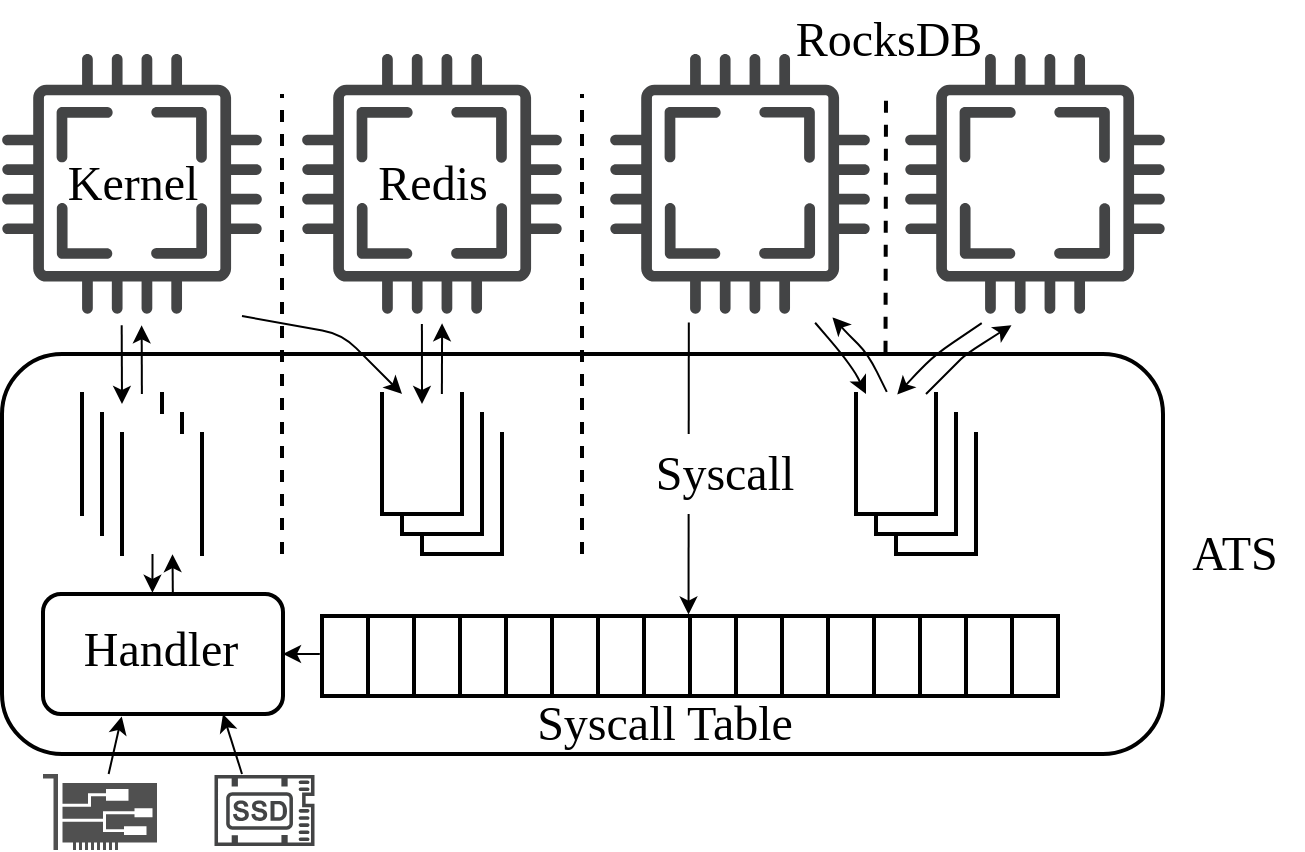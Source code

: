 <mxfile>
    <diagram id="RznZ8jaRm5gdOWH3J7R5" name="第 1 页">
        <mxGraphModel dx="1141" dy="721" grid="1" gridSize="10" guides="1" tooltips="1" connect="1" arrows="1" fold="1" page="1" pageScale="1" pageWidth="827" pageHeight="1169" math="0" shadow="0">
            <root>
                <mxCell id="0"/>
                <mxCell id="1" parent="0"/>
                <mxCell id="154" value="" style="rounded=1;whiteSpace=wrap;html=1;strokeWidth=2;" parent="1" vertex="1">
                    <mxGeometry x="110" y="300" width="580.5" height="200" as="geometry"/>
                </mxCell>
                <mxCell id="10" value="" style="endArrow=none;dashed=1;html=1;strokeWidth=2;rounded=1;" parent="1" edge="1">
                    <mxGeometry width="50" height="50" relative="1" as="geometry">
                        <mxPoint x="250" y="400" as="sourcePoint"/>
                        <mxPoint x="250" y="170" as="targetPoint"/>
                    </mxGeometry>
                </mxCell>
                <mxCell id="11" value="" style="endArrow=none;dashed=1;html=1;strokeWidth=2;rounded=1;" parent="1" edge="1">
                    <mxGeometry width="50" height="50" relative="1" as="geometry">
                        <mxPoint x="400" y="400" as="sourcePoint"/>
                        <mxPoint x="400" y="170" as="targetPoint"/>
                    </mxGeometry>
                </mxCell>
                <mxCell id="119" value="" style="group;rotation=-180;" parent="1" vertex="1" connectable="0">
                    <mxGeometry x="300" y="320" width="60" height="80" as="geometry"/>
                </mxCell>
                <mxCell id="120" value="" style="shape=partialRectangle;whiteSpace=wrap;html=1;bottom=1;right=1;left=1;top=0;fillColor=default;routingCenterX=-0.5;rounded=1;strokeWidth=2;fontFamily=Times New Roman;fontSize=48;rotation=-360;container=0;" parent="119" vertex="1">
                    <mxGeometry x="20" y="20" width="40" height="60" as="geometry"/>
                </mxCell>
                <mxCell id="121" value="" style="shape=partialRectangle;whiteSpace=wrap;html=1;bottom=1;right=1;left=1;top=0;fillColor=default;routingCenterX=-0.5;rounded=1;strokeWidth=2;fontFamily=Times New Roman;fontSize=48;rotation=-360;container=0;" parent="119" vertex="1">
                    <mxGeometry x="10" y="10" width="40" height="60" as="geometry"/>
                </mxCell>
                <mxCell id="122" value="" style="shape=partialRectangle;whiteSpace=wrap;html=1;bottom=1;right=1;left=1;top=0;fillColor=default;routingCenterX=-0.5;rounded=1;strokeWidth=2;fontFamily=Times New Roman;fontSize=48;rotation=-360;container=0;" parent="119" vertex="1">
                    <mxGeometry width="40" height="60" as="geometry"/>
                </mxCell>
                <mxCell id="123" value="" style="group;rotation=-180;" parent="1" vertex="1" connectable="0">
                    <mxGeometry x="537" y="320" width="60" height="80" as="geometry"/>
                </mxCell>
                <mxCell id="124" value="" style="shape=partialRectangle;whiteSpace=wrap;html=1;bottom=1;right=1;left=1;top=0;fillColor=default;routingCenterX=-0.5;rounded=1;strokeWidth=2;fontFamily=Times New Roman;fontSize=48;rotation=-360;container=0;" parent="123" vertex="1">
                    <mxGeometry x="20" y="20" width="40" height="60" as="geometry"/>
                </mxCell>
                <mxCell id="125" value="" style="shape=partialRectangle;whiteSpace=wrap;html=1;bottom=1;right=1;left=1;top=0;fillColor=default;routingCenterX=-0.5;rounded=1;strokeWidth=2;fontFamily=Times New Roman;fontSize=48;rotation=-360;container=0;" parent="123" vertex="1">
                    <mxGeometry x="10" y="10" width="40" height="60" as="geometry"/>
                </mxCell>
                <mxCell id="126" value="" style="shape=partialRectangle;whiteSpace=wrap;html=1;bottom=1;right=1;left=1;top=0;fillColor=default;routingCenterX=-0.5;rounded=1;strokeWidth=2;fontFamily=Times New Roman;fontSize=48;rotation=-360;container=0;" parent="123" vertex="1">
                    <mxGeometry width="40" height="60" as="geometry"/>
                </mxCell>
                <mxCell id="142" value="" style="endArrow=none;dashed=1;html=1;strokeWidth=2;rounded=1;exitX=0.761;exitY=-0.003;exitDx=0;exitDy=0;exitPerimeter=0;" parent="1" source="154" edge="1">
                    <mxGeometry width="50" height="50" relative="1" as="geometry">
                        <mxPoint x="552" y="290" as="sourcePoint"/>
                        <mxPoint x="552" y="170" as="targetPoint"/>
                    </mxGeometry>
                </mxCell>
                <mxCell id="150" value="&lt;font face=&quot;Times New Roman&quot; style=&quot;font-size: 24px;&quot;&gt;RocksDB&lt;/font&gt;" style="text;html=1;align=center;verticalAlign=middle;resizable=0;points=[];autosize=1;strokeColor=none;fillColor=none;" parent="1" vertex="1">
                    <mxGeometry x="493" y="123" width="120" height="40" as="geometry"/>
                </mxCell>
                <mxCell id="62" value="" style="shape=table;html=1;whiteSpace=wrap;startSize=0;container=1;collapsible=0;childLayout=tableLayout;fontFamily=Times New Roman;fontSize=48;strokeWidth=2;fillColor=#FFFFFF;" parent="1" vertex="1">
                    <mxGeometry x="270" y="431" width="368" height="40" as="geometry"/>
                </mxCell>
                <mxCell id="63" value="" style="shape=tableRow;horizontal=0;startSize=0;swimlaneHead=0;swimlaneBody=0;top=0;left=0;bottom=0;right=0;collapsible=0;dropTarget=0;fillColor=none;points=[[0,0.5],[1,0.5]];portConstraint=eastwest;fontFamily=Times New Roman;fontSize=48;" parent="62" vertex="1">
                    <mxGeometry width="368" height="40" as="geometry"/>
                </mxCell>
                <mxCell id="64" value="" style="shape=partialRectangle;html=1;whiteSpace=wrap;connectable=0;fillColor=none;top=0;left=0;bottom=0;right=0;overflow=hidden;fontFamily=Times New Roman;fontSize=48;" parent="63" vertex="1">
                    <mxGeometry width="23" height="40" as="geometry">
                        <mxRectangle width="23" height="40" as="alternateBounds"/>
                    </mxGeometry>
                </mxCell>
                <mxCell id="102" style="shape=partialRectangle;html=1;whiteSpace=wrap;connectable=0;fillColor=none;top=0;left=0;bottom=0;right=0;overflow=hidden;fontFamily=Times New Roman;fontSize=48;" parent="63" vertex="1">
                    <mxGeometry x="23" width="23" height="40" as="geometry">
                        <mxRectangle width="23" height="40" as="alternateBounds"/>
                    </mxGeometry>
                </mxCell>
                <mxCell id="101" style="shape=partialRectangle;html=1;whiteSpace=wrap;connectable=0;fillColor=none;top=0;left=0;bottom=0;right=0;overflow=hidden;fontFamily=Times New Roman;fontSize=48;" parent="63" vertex="1">
                    <mxGeometry x="46" width="23" height="40" as="geometry">
                        <mxRectangle width="23" height="40" as="alternateBounds"/>
                    </mxGeometry>
                </mxCell>
                <mxCell id="100" style="shape=partialRectangle;html=1;whiteSpace=wrap;connectable=0;fillColor=none;top=0;left=0;bottom=0;right=0;overflow=hidden;fontFamily=Times New Roman;fontSize=48;" parent="63" vertex="1">
                    <mxGeometry x="69" width="23" height="40" as="geometry">
                        <mxRectangle width="23" height="40" as="alternateBounds"/>
                    </mxGeometry>
                </mxCell>
                <mxCell id="99" style="shape=partialRectangle;html=1;whiteSpace=wrap;connectable=0;fillColor=none;top=0;left=0;bottom=0;right=0;overflow=hidden;fontFamily=Times New Roman;fontSize=48;" parent="63" vertex="1">
                    <mxGeometry x="92" width="23" height="40" as="geometry">
                        <mxRectangle width="23" height="40" as="alternateBounds"/>
                    </mxGeometry>
                </mxCell>
                <mxCell id="98" style="shape=partialRectangle;html=1;whiteSpace=wrap;connectable=0;fillColor=none;top=0;left=0;bottom=0;right=0;overflow=hidden;fontFamily=Times New Roman;fontSize=48;" parent="63" vertex="1">
                    <mxGeometry x="115" width="23" height="40" as="geometry">
                        <mxRectangle width="23" height="40" as="alternateBounds"/>
                    </mxGeometry>
                </mxCell>
                <mxCell id="97" style="shape=partialRectangle;html=1;whiteSpace=wrap;connectable=0;fillColor=none;top=0;left=0;bottom=0;right=0;overflow=hidden;fontFamily=Times New Roman;fontSize=48;" parent="63" vertex="1">
                    <mxGeometry x="138" width="23" height="40" as="geometry">
                        <mxRectangle width="23" height="40" as="alternateBounds"/>
                    </mxGeometry>
                </mxCell>
                <mxCell id="96" style="shape=partialRectangle;html=1;whiteSpace=wrap;connectable=0;fillColor=none;top=0;left=0;bottom=0;right=0;overflow=hidden;fontFamily=Times New Roman;fontSize=48;" parent="63" vertex="1">
                    <mxGeometry x="161" width="23" height="40" as="geometry">
                        <mxRectangle width="23" height="40" as="alternateBounds"/>
                    </mxGeometry>
                </mxCell>
                <mxCell id="95" style="shape=partialRectangle;html=1;whiteSpace=wrap;connectable=0;fillColor=none;top=0;left=0;bottom=0;right=0;overflow=hidden;fontFamily=Times New Roman;fontSize=48;" parent="63" vertex="1">
                    <mxGeometry x="184" width="23" height="40" as="geometry">
                        <mxRectangle width="23" height="40" as="alternateBounds"/>
                    </mxGeometry>
                </mxCell>
                <mxCell id="94" style="shape=partialRectangle;html=1;whiteSpace=wrap;connectable=0;fillColor=none;top=0;left=0;bottom=0;right=0;overflow=hidden;fontFamily=Times New Roman;fontSize=48;" parent="63" vertex="1">
                    <mxGeometry x="207" width="23" height="40" as="geometry">
                        <mxRectangle width="23" height="40" as="alternateBounds"/>
                    </mxGeometry>
                </mxCell>
                <mxCell id="160" style="shape=partialRectangle;html=1;whiteSpace=wrap;connectable=0;fillColor=none;top=0;left=0;bottom=0;right=0;overflow=hidden;fontFamily=Times New Roman;fontSize=48;" parent="63" vertex="1">
                    <mxGeometry x="230" width="23" height="40" as="geometry">
                        <mxRectangle width="23" height="40" as="alternateBounds"/>
                    </mxGeometry>
                </mxCell>
                <mxCell id="159" style="shape=partialRectangle;html=1;whiteSpace=wrap;connectable=0;fillColor=none;top=0;left=0;bottom=0;right=0;overflow=hidden;fontFamily=Times New Roman;fontSize=48;" parent="63" vertex="1">
                    <mxGeometry x="253" width="23" height="40" as="geometry">
                        <mxRectangle width="23" height="40" as="alternateBounds"/>
                    </mxGeometry>
                </mxCell>
                <mxCell id="158" style="shape=partialRectangle;html=1;whiteSpace=wrap;connectable=0;fillColor=none;top=0;left=0;bottom=0;right=0;overflow=hidden;fontFamily=Times New Roman;fontSize=48;" parent="63" vertex="1">
                    <mxGeometry x="276" width="23" height="40" as="geometry">
                        <mxRectangle width="23" height="40" as="alternateBounds"/>
                    </mxGeometry>
                </mxCell>
                <mxCell id="157" style="shape=partialRectangle;html=1;whiteSpace=wrap;connectable=0;fillColor=none;top=0;left=0;bottom=0;right=0;overflow=hidden;fontFamily=Times New Roman;fontSize=48;" parent="63" vertex="1">
                    <mxGeometry x="299" width="23" height="40" as="geometry">
                        <mxRectangle width="23" height="40" as="alternateBounds"/>
                    </mxGeometry>
                </mxCell>
                <mxCell id="156" style="shape=partialRectangle;html=1;whiteSpace=wrap;connectable=0;fillColor=none;top=0;left=0;bottom=0;right=0;overflow=hidden;fontFamily=Times New Roman;fontSize=48;" parent="63" vertex="1">
                    <mxGeometry x="322" width="23" height="40" as="geometry">
                        <mxRectangle width="23" height="40" as="alternateBounds"/>
                    </mxGeometry>
                </mxCell>
                <mxCell id="155" style="shape=partialRectangle;html=1;whiteSpace=wrap;connectable=0;fillColor=none;top=0;left=0;bottom=0;right=0;overflow=hidden;fontFamily=Times New Roman;fontSize=48;" parent="63" vertex="1">
                    <mxGeometry x="345" width="23" height="40" as="geometry">
                        <mxRectangle width="23" height="40" as="alternateBounds"/>
                    </mxGeometry>
                </mxCell>
                <mxCell id="164" value="" style="group" parent="1" vertex="1" connectable="0">
                    <mxGeometry x="150" y="320" width="60" height="80" as="geometry"/>
                </mxCell>
                <mxCell id="161" value="" style="shape=partialRectangle;whiteSpace=wrap;html=1;bottom=0;top=0;fillColor=default;strokeWidth=2;" parent="164" vertex="1">
                    <mxGeometry width="40" height="60" as="geometry"/>
                </mxCell>
                <mxCell id="162" value="" style="shape=partialRectangle;whiteSpace=wrap;html=1;bottom=0;top=0;fillColor=default;strokeWidth=2;" parent="164" vertex="1">
                    <mxGeometry x="10" y="10" width="40" height="60" as="geometry"/>
                </mxCell>
                <mxCell id="163" value="" style="shape=partialRectangle;whiteSpace=wrap;html=1;bottom=0;top=0;fillColor=default;strokeWidth=2;" parent="164" vertex="1">
                    <mxGeometry x="20" y="20" width="40" height="60" as="geometry"/>
                </mxCell>
                <mxCell id="165" value="" style="sketch=0;pointerEvents=1;shadow=0;dashed=0;html=1;strokeColor=none;fillColor=#505050;labelPosition=center;verticalLabelPosition=bottom;verticalAlign=top;outlineConnect=0;align=center;shape=mxgraph.office.devices.nic;strokeWidth=2;" parent="1" vertex="1">
                    <mxGeometry x="130.5" y="510" width="57" height="38" as="geometry"/>
                </mxCell>
                <mxCell id="166" value="" style="sketch=0;pointerEvents=1;shadow=0;dashed=0;html=1;strokeColor=none;fillColor=#434445;aspect=fixed;labelPosition=center;verticalLabelPosition=bottom;verticalAlign=top;align=center;outlineConnect=0;shape=mxgraph.vvd.ssd;strokeWidth=2;" parent="1" vertex="1">
                    <mxGeometry x="216.25" y="510.5" width="50" height="35.5" as="geometry"/>
                </mxCell>
                <mxCell id="176" value="" style="endArrow=classic;html=1;strokeWidth=1;entryX=0.367;entryY=1.017;entryDx=0;entryDy=0;entryPerimeter=0;" parent="1" edge="1">
                    <mxGeometry width="50" height="50" relative="1" as="geometry">
                        <mxPoint x="572" y="320" as="sourcePoint"/>
                        <mxPoint x="614.737" y="285.601" as="targetPoint"/>
                        <Array as="points">
                            <mxPoint x="582" y="310"/>
                            <mxPoint x="592" y="300"/>
                        </Array>
                    </mxGeometry>
                </mxCell>
                <mxCell id="177" value="" style="endArrow=classic;html=1;strokeWidth=1;entryX=0.59;entryY=0.005;entryDx=0;entryDy=0;entryPerimeter=0;exitX=0.233;exitY=1.007;exitDx=0;exitDy=0;exitPerimeter=0;" parent="1" edge="1">
                    <mxGeometry width="50" height="50" relative="1" as="geometry">
                        <mxPoint x="599.863" y="284.571" as="sourcePoint"/>
                        <mxPoint x="557.6" y="320.3" as="targetPoint"/>
                        <Array as="points">
                            <mxPoint x="577" y="300"/>
                            <mxPoint x="567" y="310"/>
                        </Array>
                    </mxGeometry>
                </mxCell>
                <mxCell id="184" value="" style="endArrow=classic;html=1;strokeWidth=1;exitX=0.87;exitY=1.005;exitDx=0;exitDy=0;exitPerimeter=0;" parent="1" target="126" edge="1">
                    <mxGeometry width="50" height="50" relative="1" as="geometry">
                        <mxPoint x="516.57" y="284.365" as="sourcePoint"/>
                        <mxPoint x="540" y="320" as="targetPoint"/>
                        <Array as="points">
                            <mxPoint x="530" y="300"/>
                            <mxPoint x="537" y="310"/>
                        </Array>
                    </mxGeometry>
                </mxCell>
                <mxCell id="183" value="" style="endArrow=classic;html=1;strokeWidth=1;exitX=0.31;exitY=-0.018;exitDx=0;exitDy=0;exitPerimeter=0;entryX=0.948;entryY=0.979;entryDx=0;entryDy=0;entryPerimeter=0;" parent="1" edge="1">
                    <mxGeometry width="50" height="50" relative="1" as="geometry">
                        <mxPoint x="552.4" y="318.92" as="sourcePoint"/>
                        <mxPoint x="525.228" y="281.687" as="targetPoint"/>
                        <Array as="points">
                            <mxPoint x="543" y="300"/>
                            <mxPoint x="533" y="290"/>
                        </Array>
                    </mxGeometry>
                </mxCell>
                <mxCell id="173" value="" style="endArrow=classic;html=1;strokeWidth=1;entryX=0.541;entryY=1.008;entryDx=0;entryDy=0;entryPerimeter=0;" parent="1" edge="1">
                    <mxGeometry width="50" height="50" relative="1" as="geometry">
                        <mxPoint x="329.94" y="320" as="sourcePoint"/>
                        <mxPoint x="330.051" y="284.674" as="targetPoint"/>
                    </mxGeometry>
                </mxCell>
                <mxCell id="174" value="" style="endArrow=classic;html=1;strokeWidth=1;entryX=0.5;entryY=0;entryDx=0;entryDy=0;exitX=0.45;exitY=1.011;exitDx=0;exitDy=0;exitPerimeter=0;" parent="1" edge="1">
                    <mxGeometry width="50" height="50" relative="1" as="geometry">
                        <mxPoint x="319.95" y="284.983" as="sourcePoint"/>
                        <mxPoint x="320" y="325" as="targetPoint"/>
                    </mxGeometry>
                </mxCell>
                <mxCell id="169" value="" style="endArrow=classic;html=1;strokeWidth=1;entryX=0.539;entryY=1.008;entryDx=0;entryDy=0;entryPerimeter=0;" parent="1" edge="1">
                    <mxGeometry width="50" height="50" relative="1" as="geometry">
                        <mxPoint x="179.94" y="320" as="sourcePoint"/>
                        <mxPoint x="179.829" y="285.674" as="targetPoint"/>
                    </mxGeometry>
                </mxCell>
                <mxCell id="170" value="" style="endArrow=classic;html=1;strokeWidth=1;entryX=0.5;entryY=0;entryDx=0;entryDy=0;exitX=0.449;exitY=1.007;exitDx=0;exitDy=0;exitPerimeter=0;" parent="1" edge="1">
                    <mxGeometry width="50" height="50" relative="1" as="geometry">
                        <mxPoint x="169.839" y="285.571" as="sourcePoint"/>
                        <mxPoint x="170" y="325" as="targetPoint"/>
                    </mxGeometry>
                </mxCell>
                <mxCell id="186" value="" style="endArrow=classic;html=1;strokeWidth=1;entryX=0.539;entryY=1.008;entryDx=0;entryDy=0;entryPerimeter=0;exitX=0.541;exitY=0.003;exitDx=0;exitDy=0;exitPerimeter=0;" parent="1" source="185" edge="1">
                    <mxGeometry width="50" height="50" relative="1" as="geometry">
                        <mxPoint x="195.36" y="434.43" as="sourcePoint"/>
                        <mxPoint x="195.249" y="400.104" as="targetPoint"/>
                    </mxGeometry>
                </mxCell>
                <mxCell id="187" value="" style="endArrow=classic;html=1;strokeWidth=1;entryX=0.456;entryY=-0.01;entryDx=0;entryDy=0;exitX=0.449;exitY=1.007;exitDx=0;exitDy=0;exitPerimeter=0;entryPerimeter=0;" parent="1" target="185" edge="1">
                    <mxGeometry width="50" height="50" relative="1" as="geometry">
                        <mxPoint x="185.259" y="400.001" as="sourcePoint"/>
                        <mxPoint x="185.42" y="439.43" as="targetPoint"/>
                    </mxGeometry>
                </mxCell>
                <mxCell id="185" value="" style="rounded=1;whiteSpace=wrap;html=1;strokeWidth=2;fillColor=default;" parent="1" vertex="1">
                    <mxGeometry x="130.5" y="420" width="120" height="60" as="geometry"/>
                </mxCell>
                <mxCell id="188" value="&lt;font face=&quot;Times New Roman&quot; style=&quot;font-size: 24px;&quot;&gt;Handler&lt;br&gt;&lt;/font&gt;" style="text;html=1;align=center;verticalAlign=middle;resizable=0;points=[];autosize=1;strokeColor=none;fillColor=none;" parent="1" vertex="1">
                    <mxGeometry x="138.5" y="428" width="100" height="40" as="geometry"/>
                </mxCell>
                <mxCell id="190" value="" style="endArrow=classic;html=1;strokeWidth=1;entryX=0.328;entryY=1.02;entryDx=0;entryDy=0;entryPerimeter=0;" parent="1" source="165" target="185" edge="1">
                    <mxGeometry width="50" height="50" relative="1" as="geometry">
                        <mxPoint x="160" y="502.5" as="sourcePoint"/>
                        <mxPoint x="210" y="452.5" as="targetPoint"/>
                    </mxGeometry>
                </mxCell>
                <mxCell id="192" value="" style="endArrow=classic;html=1;strokeWidth=1;entryX=0.75;entryY=1;entryDx=0;entryDy=0;" parent="1" target="185" edge="1">
                    <mxGeometry width="50" height="50" relative="1" as="geometry">
                        <mxPoint x="230" y="510" as="sourcePoint"/>
                        <mxPoint x="250.496" y="480" as="targetPoint"/>
                    </mxGeometry>
                </mxCell>
                <mxCell id="194" value="" style="endArrow=classic;html=1;strokeWidth=1;strokeColor=#000000;" parent="1" edge="1">
                    <mxGeometry width="50" height="50" relative="1" as="geometry">
                        <mxPoint x="230" y="281" as="sourcePoint"/>
                        <mxPoint x="310" y="320" as="targetPoint"/>
                        <Array as="points">
                            <mxPoint x="280" y="290"/>
                        </Array>
                    </mxGeometry>
                </mxCell>
                <mxCell id="195" value="&lt;font face=&quot;Times New Roman&quot; style=&quot;font-size: 24px;&quot;&gt;Syscall Table&lt;/font&gt;" style="text;html=1;align=center;verticalAlign=middle;resizable=0;points=[];autosize=1;strokeColor=none;fillColor=none;" parent="1" vertex="1">
                    <mxGeometry x="365.5" y="465" width="150" height="40" as="geometry"/>
                </mxCell>
                <mxCell id="196" value="" style="endArrow=classic;html=1;strokeColor=#000000;entryX=0.498;entryY=-0.018;entryDx=0;entryDy=0;entryPerimeter=0;exitX=0.301;exitY=1.004;exitDx=0;exitDy=0;exitPerimeter=0;" parent="1" target="63" edge="1">
                    <mxGeometry width="50" height="50" relative="1" as="geometry">
                        <mxPoint x="453.411" y="284.262" as="sourcePoint"/>
                        <mxPoint x="496.5" y="300" as="targetPoint"/>
                    </mxGeometry>
                </mxCell>
                <mxCell id="197" value="&lt;font face=&quot;Times New Roman&quot; style=&quot;font-size: 24px;&quot;&gt;Syscall&lt;/font&gt;" style="text;html=1;align=center;verticalAlign=middle;resizable=0;points=[];autosize=1;strokeColor=none;fillColor=default;" parent="1" vertex="1">
                    <mxGeometry x="425.5" y="340" width="90" height="40" as="geometry"/>
                </mxCell>
                <mxCell id="198" value="" style="endArrow=classic;html=1;strokeWidth=1;entryX=1;entryY=0.5;entryDx=0;entryDy=0;exitX=-0.003;exitY=0.476;exitDx=0;exitDy=0;exitPerimeter=0;" parent="1" source="63" target="185" edge="1">
                    <mxGeometry width="50" height="50" relative="1" as="geometry">
                        <mxPoint x="260" y="471" as="sourcePoint"/>
                        <mxPoint x="250.5" y="441" as="targetPoint"/>
                    </mxGeometry>
                </mxCell>
                <mxCell id="199" value="&lt;font face=&quot;Times New Roman&quot; style=&quot;font-size: 24px;&quot;&gt;ATS&lt;/font&gt;" style="text;html=1;align=center;verticalAlign=middle;resizable=0;points=[];autosize=1;strokeColor=none;fillColor=none;" vertex="1" parent="1">
                    <mxGeometry x="690.5" y="380" width="70" height="40" as="geometry"/>
                </mxCell>
                <mxCell id="210" value="" style="group" vertex="1" connectable="0" parent="1">
                    <mxGeometry x="110" y="150" width="130" height="130" as="geometry"/>
                </mxCell>
                <mxCell id="211" value="" style="sketch=0;pointerEvents=1;shadow=0;dashed=0;html=1;strokeColor=none;fillColor=#434445;aspect=fixed;labelPosition=center;verticalLabelPosition=bottom;verticalAlign=top;align=center;outlineConnect=0;shape=mxgraph.vvd.cpu;" vertex="1" parent="210">
                    <mxGeometry width="130" height="130" as="geometry"/>
                </mxCell>
                <mxCell id="212" value="&lt;font face=&quot;Times New Roman&quot; style=&quot;font-size: 24px;&quot;&gt;Kernel&lt;/font&gt;" style="text;html=1;align=center;verticalAlign=middle;resizable=0;points=[];autosize=1;strokeColor=none;fillColor=none;" vertex="1" parent="210">
                    <mxGeometry x="20" y="45" width="90" height="40" as="geometry"/>
                </mxCell>
                <mxCell id="213" value="" style="group" vertex="1" connectable="0" parent="1">
                    <mxGeometry x="260" y="150" width="130" height="130" as="geometry"/>
                </mxCell>
                <mxCell id="214" value="" style="sketch=0;pointerEvents=1;shadow=0;dashed=0;html=1;strokeColor=none;fillColor=#434445;aspect=fixed;labelPosition=center;verticalLabelPosition=bottom;verticalAlign=top;align=center;outlineConnect=0;shape=mxgraph.vvd.cpu;" vertex="1" parent="213">
                    <mxGeometry width="130" height="130" as="geometry"/>
                </mxCell>
                <mxCell id="215" value="&lt;font face=&quot;Times New Roman&quot; style=&quot;font-size: 24px;&quot;&gt;Redis&lt;/font&gt;" style="text;html=1;align=center;verticalAlign=middle;resizable=0;points=[];autosize=1;strokeColor=none;fillColor=none;" vertex="1" parent="213">
                    <mxGeometry x="25" y="45" width="80" height="40" as="geometry"/>
                </mxCell>
                <mxCell id="216" value="" style="group" vertex="1" connectable="0" parent="1">
                    <mxGeometry x="414" y="150" width="130" height="130" as="geometry"/>
                </mxCell>
                <mxCell id="217" value="" style="sketch=0;pointerEvents=1;shadow=0;dashed=0;html=1;strokeColor=none;fillColor=#434445;aspect=fixed;labelPosition=center;verticalLabelPosition=bottom;verticalAlign=top;align=center;outlineConnect=0;shape=mxgraph.vvd.cpu;" vertex="1" parent="216">
                    <mxGeometry width="130" height="130" as="geometry"/>
                </mxCell>
                <mxCell id="220" value="" style="group;strokeColor=none;allowArrows=1;dropTarget=1;comic=0;" vertex="1" connectable="0" parent="1">
                    <mxGeometry x="561.5" y="150" width="130" height="130" as="geometry"/>
                </mxCell>
                <mxCell id="221" value="" style="sketch=0;pointerEvents=1;shadow=0;dashed=0;html=1;strokeColor=none;fillColor=#434445;aspect=fixed;labelPosition=center;verticalLabelPosition=bottom;verticalAlign=top;align=center;outlineConnect=0;shape=mxgraph.vvd.cpu;" vertex="1" parent="220">
                    <mxGeometry width="130" height="130" as="geometry"/>
                </mxCell>
            </root>
        </mxGraphModel>
    </diagram>
</mxfile>
